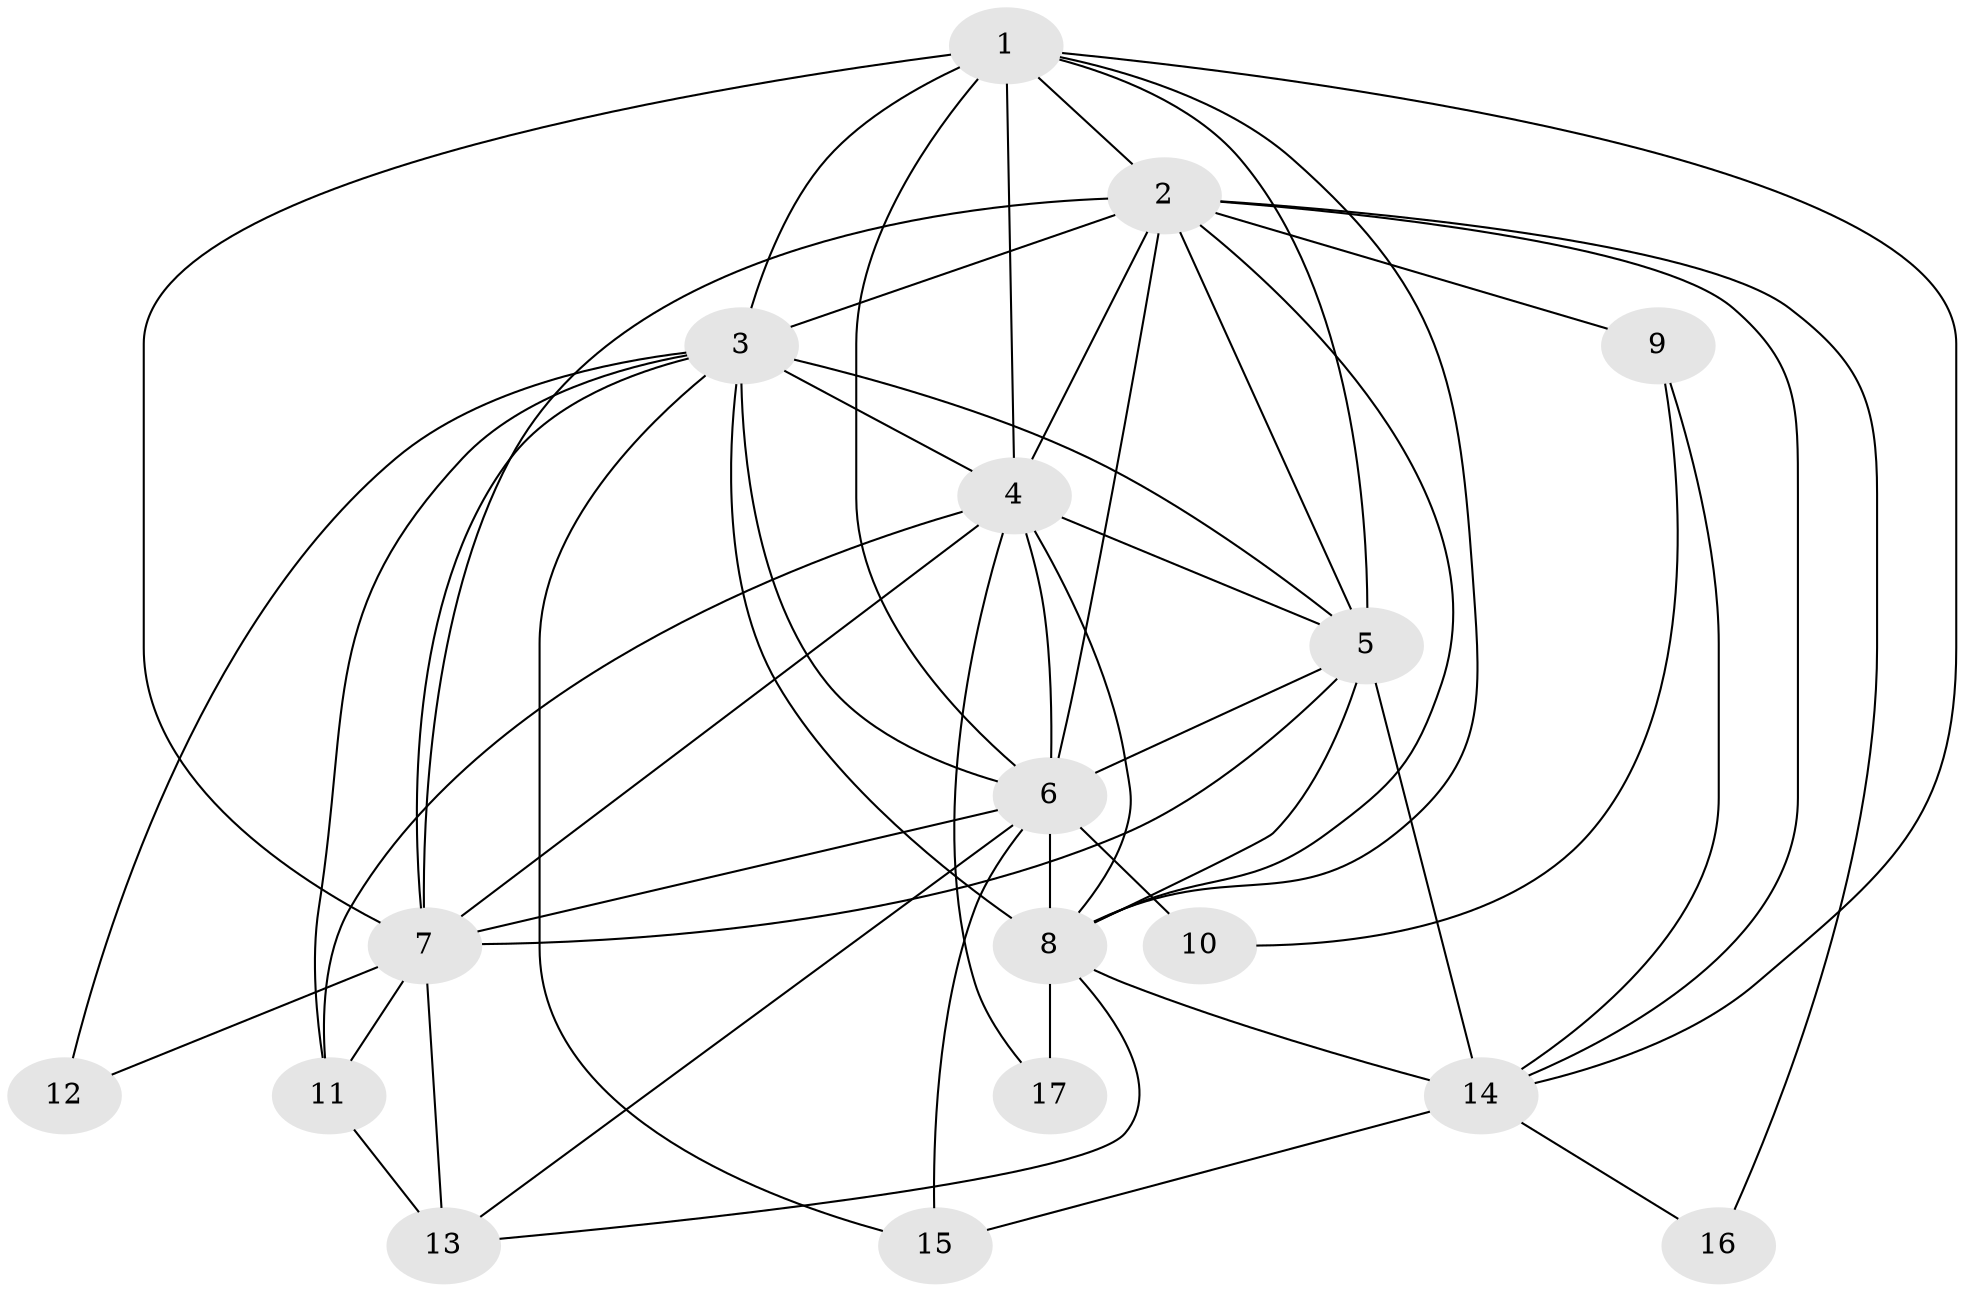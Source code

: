 // original degree distribution, {12: 0.018867924528301886, 11: 0.018867924528301886, 14: 0.05660377358490566, 13: 0.03773584905660377, 20: 0.018867924528301886, 29: 0.018867924528301886, 16: 0.018867924528301886, 2: 0.5094339622641509, 4: 0.018867924528301886, 3: 0.2641509433962264, 6: 0.018867924528301886}
// Generated by graph-tools (version 1.1) at 2025/49/03/04/25 22:49:47]
// undirected, 17 vertices, 51 edges
graph export_dot {
  node [color=gray90,style=filled];
  1;
  2;
  3;
  4;
  5;
  6;
  7;
  8;
  9;
  10;
  11;
  12;
  13;
  14;
  15;
  16;
  17;
  1 -- 2 [weight=4.0];
  1 -- 3 [weight=4.0];
  1 -- 4 [weight=2.0];
  1 -- 5 [weight=2.0];
  1 -- 6 [weight=3.0];
  1 -- 7 [weight=2.0];
  1 -- 8 [weight=1.0];
  1 -- 14 [weight=1.0];
  2 -- 3 [weight=4.0];
  2 -- 4 [weight=2.0];
  2 -- 5 [weight=2.0];
  2 -- 6 [weight=2.0];
  2 -- 7 [weight=2.0];
  2 -- 8 [weight=2.0];
  2 -- 9 [weight=5.0];
  2 -- 14 [weight=1.0];
  2 -- 16 [weight=1.0];
  3 -- 4 [weight=2.0];
  3 -- 5 [weight=3.0];
  3 -- 6 [weight=2.0];
  3 -- 7 [weight=2.0];
  3 -- 8 [weight=1.0];
  3 -- 11 [weight=1.0];
  3 -- 12 [weight=2.0];
  3 -- 15 [weight=2.0];
  4 -- 5 [weight=1.0];
  4 -- 6 [weight=2.0];
  4 -- 7 [weight=1.0];
  4 -- 8 [weight=1.0];
  4 -- 11 [weight=1.0];
  4 -- 17 [weight=1.0];
  5 -- 6 [weight=1.0];
  5 -- 7 [weight=1.0];
  5 -- 8 [weight=2.0];
  5 -- 14 [weight=7.0];
  6 -- 7 [weight=2.0];
  6 -- 8 [weight=11.0];
  6 -- 10 [weight=2.0];
  6 -- 13 [weight=1.0];
  6 -- 15 [weight=2.0];
  7 -- 11 [weight=1.0];
  7 -- 12 [weight=1.0];
  7 -- 13 [weight=2.0];
  8 -- 13 [weight=2.0];
  8 -- 14 [weight=2.0];
  8 -- 17 [weight=1.0];
  9 -- 10 [weight=1.0];
  9 -- 14 [weight=1.0];
  11 -- 13 [weight=2.0];
  14 -- 15 [weight=1.0];
  14 -- 16 [weight=1.0];
}
